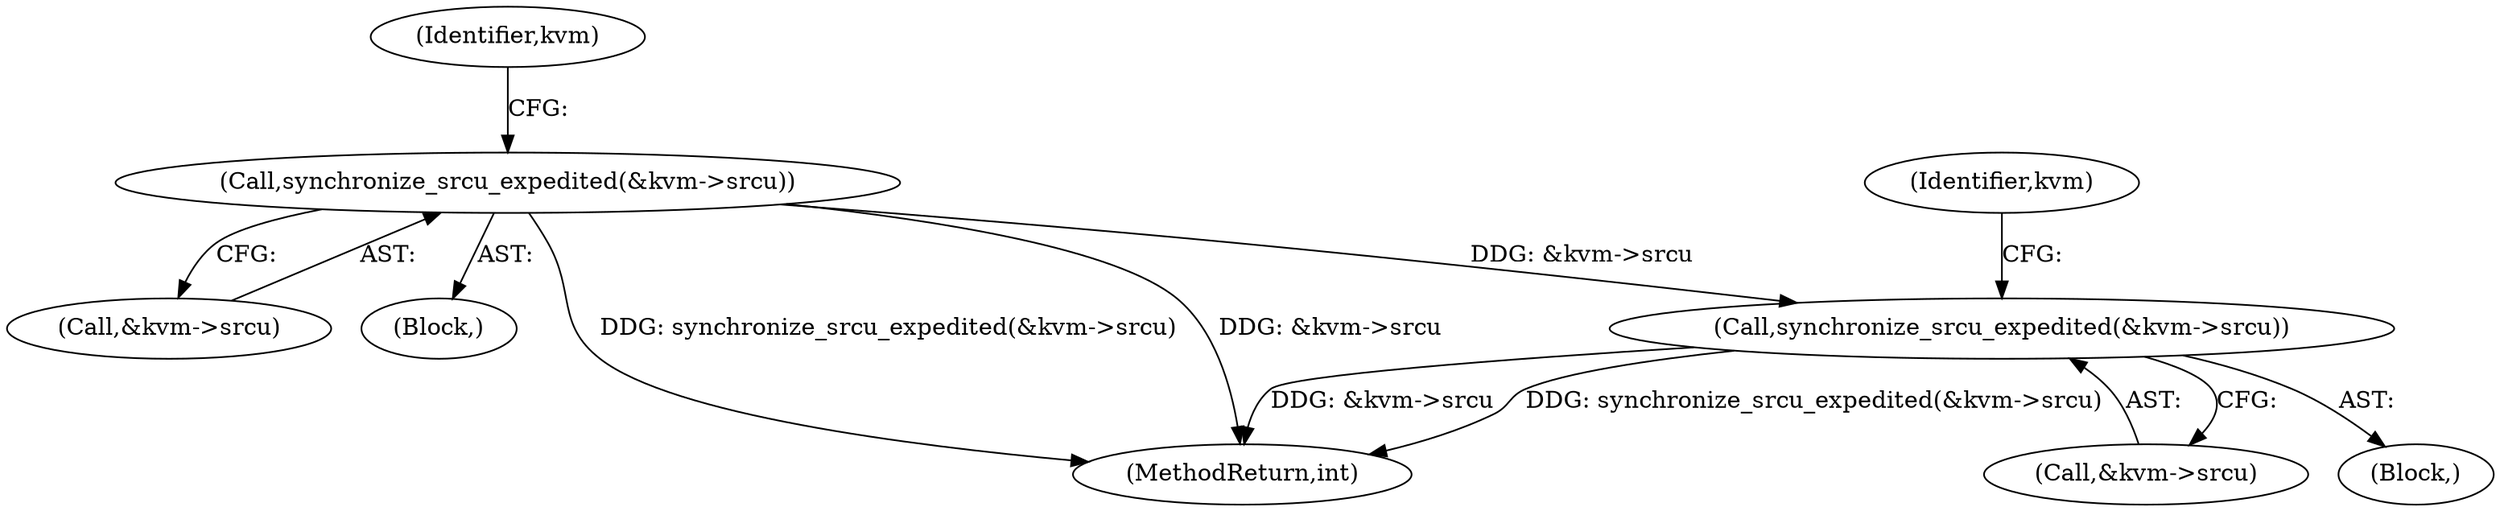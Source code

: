 digraph "0_linux_e40f193f5bb022e927a57a4f5d5194e4f12ddb74@pointer" {
"1000471" [label="(Call,synchronize_srcu_expedited(&kvm->srcu))"];
"1000414" [label="(Call,synchronize_srcu_expedited(&kvm->srcu))"];
"1000116" [label="(Block,)"];
"1000415" [label="(Call,&kvm->srcu)"];
"1000471" [label="(Call,synchronize_srcu_expedited(&kvm->srcu))"];
"1000472" [label="(Call,&kvm->srcu)"];
"1000414" [label="(Call,synchronize_srcu_expedited(&kvm->srcu))"];
"1000370" [label="(Block,)"];
"1000477" [label="(Identifier,kvm)"];
"1000492" [label="(MethodReturn,int)"];
"1000420" [label="(Identifier,kvm)"];
"1000471" -> "1000116"  [label="AST: "];
"1000471" -> "1000472"  [label="CFG: "];
"1000472" -> "1000471"  [label="AST: "];
"1000477" -> "1000471"  [label="CFG: "];
"1000471" -> "1000492"  [label="DDG: &kvm->srcu"];
"1000471" -> "1000492"  [label="DDG: synchronize_srcu_expedited(&kvm->srcu)"];
"1000414" -> "1000471"  [label="DDG: &kvm->srcu"];
"1000414" -> "1000370"  [label="AST: "];
"1000414" -> "1000415"  [label="CFG: "];
"1000415" -> "1000414"  [label="AST: "];
"1000420" -> "1000414"  [label="CFG: "];
"1000414" -> "1000492"  [label="DDG: synchronize_srcu_expedited(&kvm->srcu)"];
"1000414" -> "1000492"  [label="DDG: &kvm->srcu"];
}
